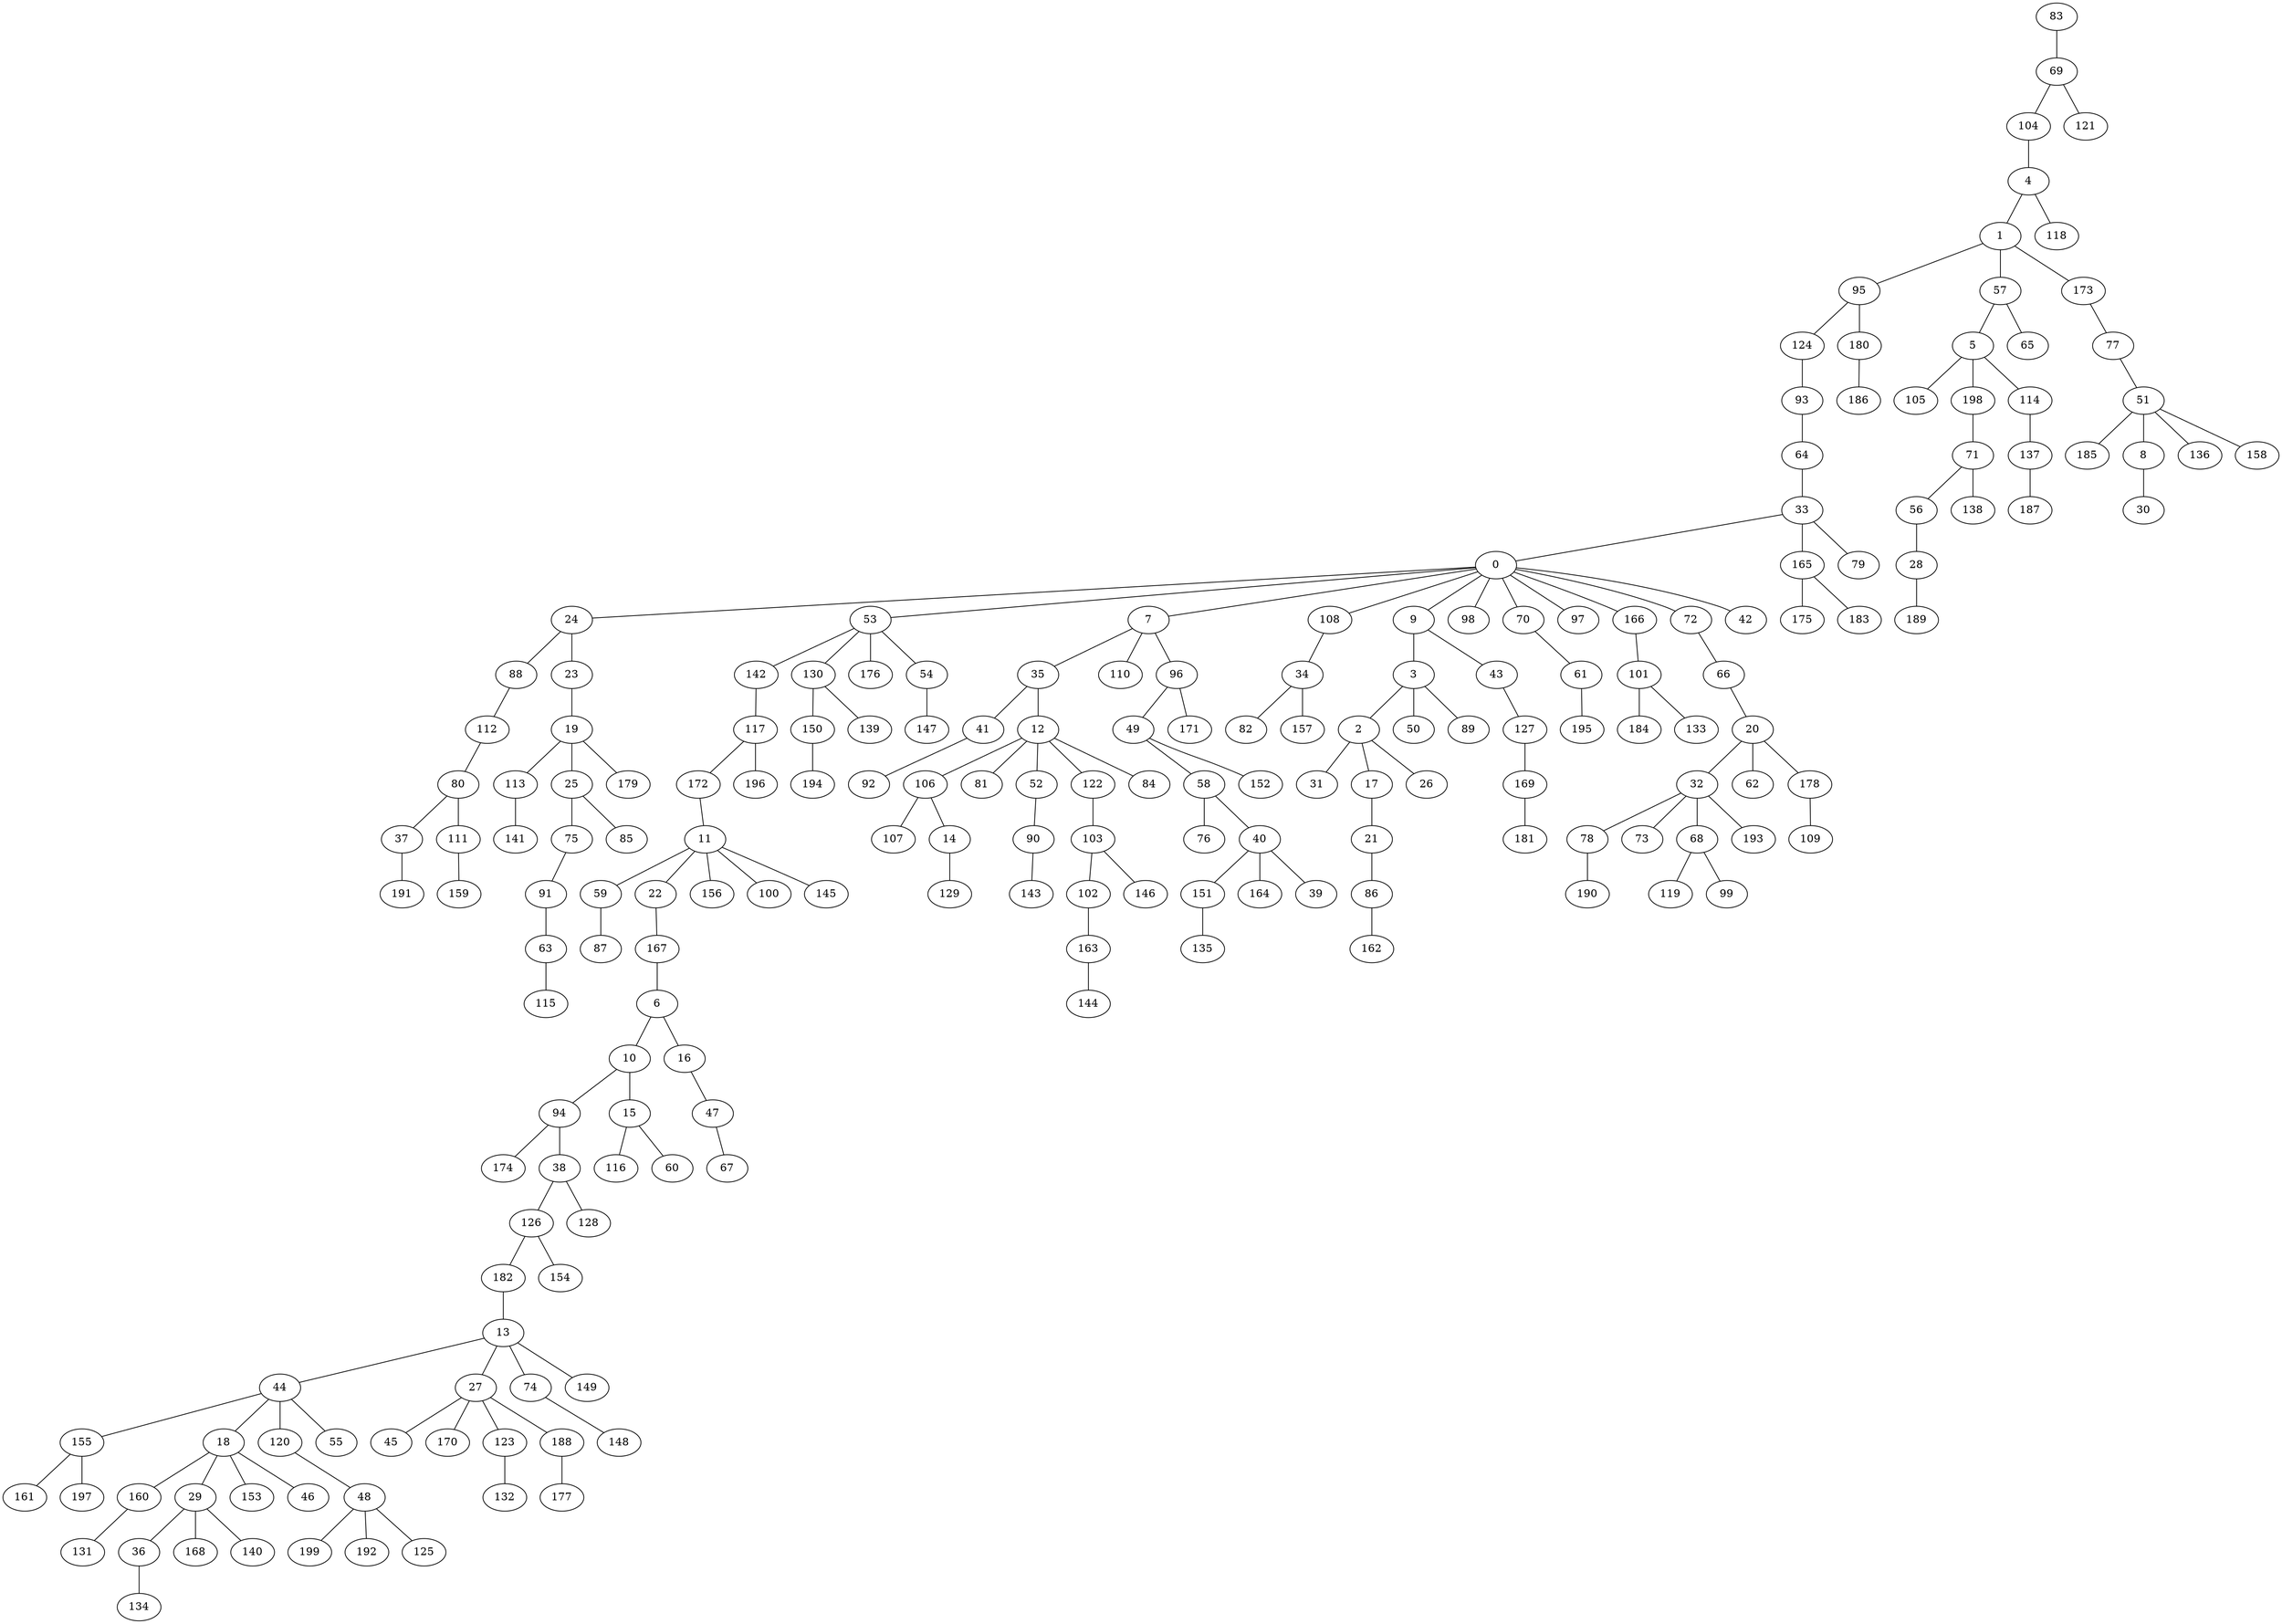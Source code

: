 graph {
  83 -- 69;
  69 -- 104;
  104 -- 4;
  4 -- 1;
  1 -- 95;
  95 -- 124;
  124 -- 93;
  93 -- 64;
  64 -- 33;
  33 -- 0;
  0 -- 24;
  24 -- 88;
  88 -- 112;
  112 -- 80;
  80 -- 37;
  37 -- 191;
  80 -- 111;
  111 -- 159;
  24 -- 23;
  23 -- 19;
  19 -- 113;
  113 -- 141;
  19 -- 25;
  25 -- 75;
  75 -- 91;
  91 -- 63;
  63 -- 115;
  25 -- 85;
  19 -- 179;
  0 -- 53;
  53 -- 142;
  142 -- 117;
  117 -- 172;
  172 -- 11;
  11 -- 59;
  59 -- 87;
  11 -- 22;
  22 -- 167;
  167 -- 6;
  6 -- 10;
  10 -- 94;
  94 -- 174;
  94 -- 38;
  38 -- 126;
  126 -- 182;
  182 -- 13;
  13 -- 44;
  44 -- 155;
  155 -- 161;
  155 -- 197;
  44 -- 18;
  18 -- 160;
  160 -- 131;
  18 -- 29;
  29 -- 36;
  36 -- 134;
  29 -- 168;
  29 -- 140;
  18 -- 153;
  18 -- 46;
  44 -- 120;
  120 -- 48;
  48 -- 199;
  48 -- 192;
  48 -- 125;
  44 -- 55;
  13 -- 27;
  27 -- 45;
  27 -- 170;
  27 -- 123;
  123 -- 132;
  27 -- 188;
  188 -- 177;
  13 -- 74;
  74 -- 148;
  13 -- 149;
  126 -- 154;
  38 -- 128;
  10 -- 15;
  15 -- 116;
  15 -- 60;
  6 -- 16;
  16 -- 47;
  47 -- 67;
  11 -- 156;
  11 -- 100;
  11 -- 145;
  117 -- 196;
  53 -- 130;
  130 -- 150;
  150 -- 194;
  130 -- 139;
  53 -- 176;
  53 -- 54;
  54 -- 147;
  0 -- 7;
  7 -- 35;
  35 -- 41;
  41 -- 92;
  35 -- 12;
  12 -- 106;
  106 -- 107;
  106 -- 14;
  14 -- 129;
  12 -- 81;
  12 -- 52;
  52 -- 90;
  90 -- 143;
  12 -- 122;
  122 -- 103;
  103 -- 102;
  102 -- 163;
  163 -- 144;
  103 -- 146;
  12 -- 84;
  7 -- 110;
  7 -- 96;
  96 -- 49;
  49 -- 58;
  58 -- 76;
  58 -- 40;
  40 -- 151;
  151 -- 135;
  40 -- 164;
  40 -- 39;
  49 -- 152;
  96 -- 171;
  0 -- 108;
  108 -- 34;
  34 -- 82;
  34 -- 157;
  0 -- 9;
  9 -- 3;
  3 -- 2;
  2 -- 31;
  2 -- 17;
  17 -- 21;
  21 -- 86;
  86 -- 162;
  2 -- 26;
  3 -- 50;
  3 -- 89;
  9 -- 43;
  43 -- 127;
  127 -- 169;
  169 -- 181;
  0 -- 98;
  0 -- 70;
  70 -- 61;
  61 -- 195;
  0 -- 97;
  0 -- 166;
  166 -- 101;
  101 -- 184;
  101 -- 133;
  0 -- 72;
  72 -- 66;
  66 -- 20;
  20 -- 32;
  32 -- 78;
  78 -- 190;
  32 -- 73;
  32 -- 68;
  68 -- 119;
  68 -- 99;
  32 -- 193;
  20 -- 62;
  20 -- 178;
  178 -- 109;
  0 -- 42;
  33 -- 165;
  165 -- 175;
  165 -- 183;
  33 -- 79;
  95 -- 180;
  180 -- 186;
  1 -- 57;
  57 -- 5;
  5 -- 105;
  5 -- 198;
  198 -- 71;
  71 -- 56;
  56 -- 28;
  28 -- 189;
  71 -- 138;
  5 -- 114;
  114 -- 137;
  137 -- 187;
  57 -- 65;
  1 -- 173;
  173 -- 77;
  77 -- 51;
  51 -- 185;
  51 -- 8;
  8 -- 30;
  51 -- 136;
  51 -- 158;
  4 -- 118;
  69 -- 121;
}
